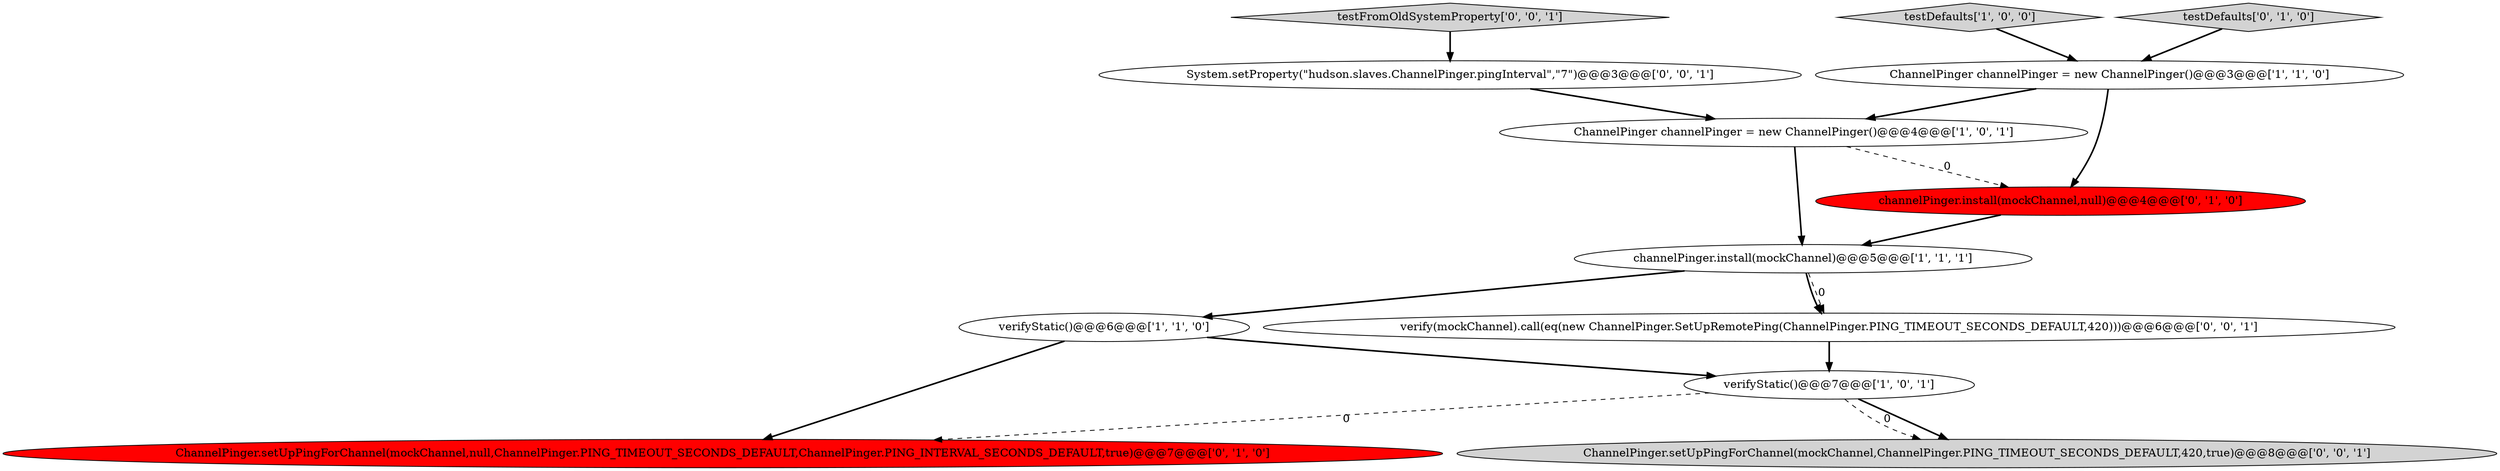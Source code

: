digraph {
3 [style = filled, label = "verifyStatic()@@@7@@@['1', '0', '1']", fillcolor = white, shape = ellipse image = "AAA0AAABBB1BBB"];
5 [style = filled, label = "verifyStatic()@@@6@@@['1', '1', '0']", fillcolor = white, shape = ellipse image = "AAA0AAABBB1BBB"];
2 [style = filled, label = "channelPinger.install(mockChannel)@@@5@@@['1', '1', '1']", fillcolor = white, shape = ellipse image = "AAA0AAABBB1BBB"];
7 [style = filled, label = "channelPinger.install(mockChannel,null)@@@4@@@['0', '1', '0']", fillcolor = red, shape = ellipse image = "AAA1AAABBB2BBB"];
12 [style = filled, label = "testFromOldSystemProperty['0', '0', '1']", fillcolor = lightgray, shape = diamond image = "AAA0AAABBB3BBB"];
1 [style = filled, label = "testDefaults['1', '0', '0']", fillcolor = lightgray, shape = diamond image = "AAA0AAABBB1BBB"];
0 [style = filled, label = "ChannelPinger channelPinger = new ChannelPinger()@@@3@@@['1', '1', '0']", fillcolor = white, shape = ellipse image = "AAA0AAABBB1BBB"];
6 [style = filled, label = "testDefaults['0', '1', '0']", fillcolor = lightgray, shape = diamond image = "AAA0AAABBB2BBB"];
4 [style = filled, label = "ChannelPinger channelPinger = new ChannelPinger()@@@4@@@['1', '0', '1']", fillcolor = white, shape = ellipse image = "AAA0AAABBB1BBB"];
11 [style = filled, label = "System.setProperty(\"hudson.slaves.ChannelPinger.pingInterval\",\"7\")@@@3@@@['0', '0', '1']", fillcolor = white, shape = ellipse image = "AAA0AAABBB3BBB"];
9 [style = filled, label = "ChannelPinger.setUpPingForChannel(mockChannel,ChannelPinger.PING_TIMEOUT_SECONDS_DEFAULT,420,true)@@@8@@@['0', '0', '1']", fillcolor = lightgray, shape = ellipse image = "AAA0AAABBB3BBB"];
10 [style = filled, label = "verify(mockChannel).call(eq(new ChannelPinger.SetUpRemotePing(ChannelPinger.PING_TIMEOUT_SECONDS_DEFAULT,420)))@@@6@@@['0', '0', '1']", fillcolor = white, shape = ellipse image = "AAA0AAABBB3BBB"];
8 [style = filled, label = "ChannelPinger.setUpPingForChannel(mockChannel,null,ChannelPinger.PING_TIMEOUT_SECONDS_DEFAULT,ChannelPinger.PING_INTERVAL_SECONDS_DEFAULT,true)@@@7@@@['0', '1', '0']", fillcolor = red, shape = ellipse image = "AAA1AAABBB2BBB"];
5->3 [style = bold, label=""];
3->9 [style = bold, label=""];
3->8 [style = dashed, label="0"];
5->8 [style = bold, label=""];
11->4 [style = bold, label=""];
10->3 [style = bold, label=""];
6->0 [style = bold, label=""];
4->2 [style = bold, label=""];
1->0 [style = bold, label=""];
3->9 [style = dashed, label="0"];
2->10 [style = bold, label=""];
0->4 [style = bold, label=""];
4->7 [style = dashed, label="0"];
7->2 [style = bold, label=""];
2->10 [style = dashed, label="0"];
2->5 [style = bold, label=""];
0->7 [style = bold, label=""];
12->11 [style = bold, label=""];
}
